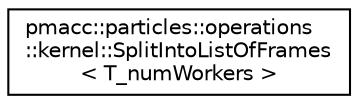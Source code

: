 digraph "Graphical Class Hierarchy"
{
 // LATEX_PDF_SIZE
  edge [fontname="Helvetica",fontsize="10",labelfontname="Helvetica",labelfontsize="10"];
  node [fontname="Helvetica",fontsize="10",shape=record];
  rankdir="LR";
  Node0 [label="pmacc::particles::operations\l::kernel::SplitIntoListOfFrames\l\< T_numWorkers \>",height=0.2,width=0.4,color="black", fillcolor="white", style="filled",URL="$structpmacc_1_1particles_1_1operations_1_1kernel_1_1_split_into_list_of_frames.html",tooltip="transform a large frame into a list of small frames"];
}

